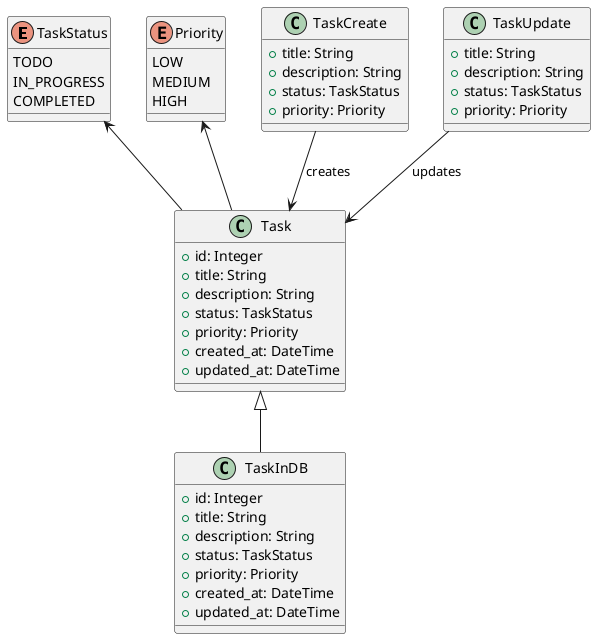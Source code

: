 @startuml Class Diagram

enum TaskStatus {
  TODO
  IN_PROGRESS
  COMPLETED
}

enum Priority {
  LOW
  MEDIUM
  HIGH
}

class Task {
  + id: Integer
  + title: String
  + description: String
  + status: TaskStatus
  + priority: Priority
  + created_at: DateTime
  + updated_at: DateTime
}

class TaskCreate {
  + title: String
  + description: String
  + status: TaskStatus
  + priority: Priority
}

class TaskUpdate {
  + title: String
  + description: String
  + status: TaskStatus
  + priority: Priority
}

class TaskInDB {
  + id: Integer
  + title: String
  + description: String
  + status: TaskStatus
  + priority: Priority
  + created_at: DateTime
  + updated_at: DateTime
}

TaskStatus <-- Task
Priority <-- Task
Task <|-- TaskInDB
TaskCreate --> Task : creates
TaskUpdate --> Task : updates

@enduml
